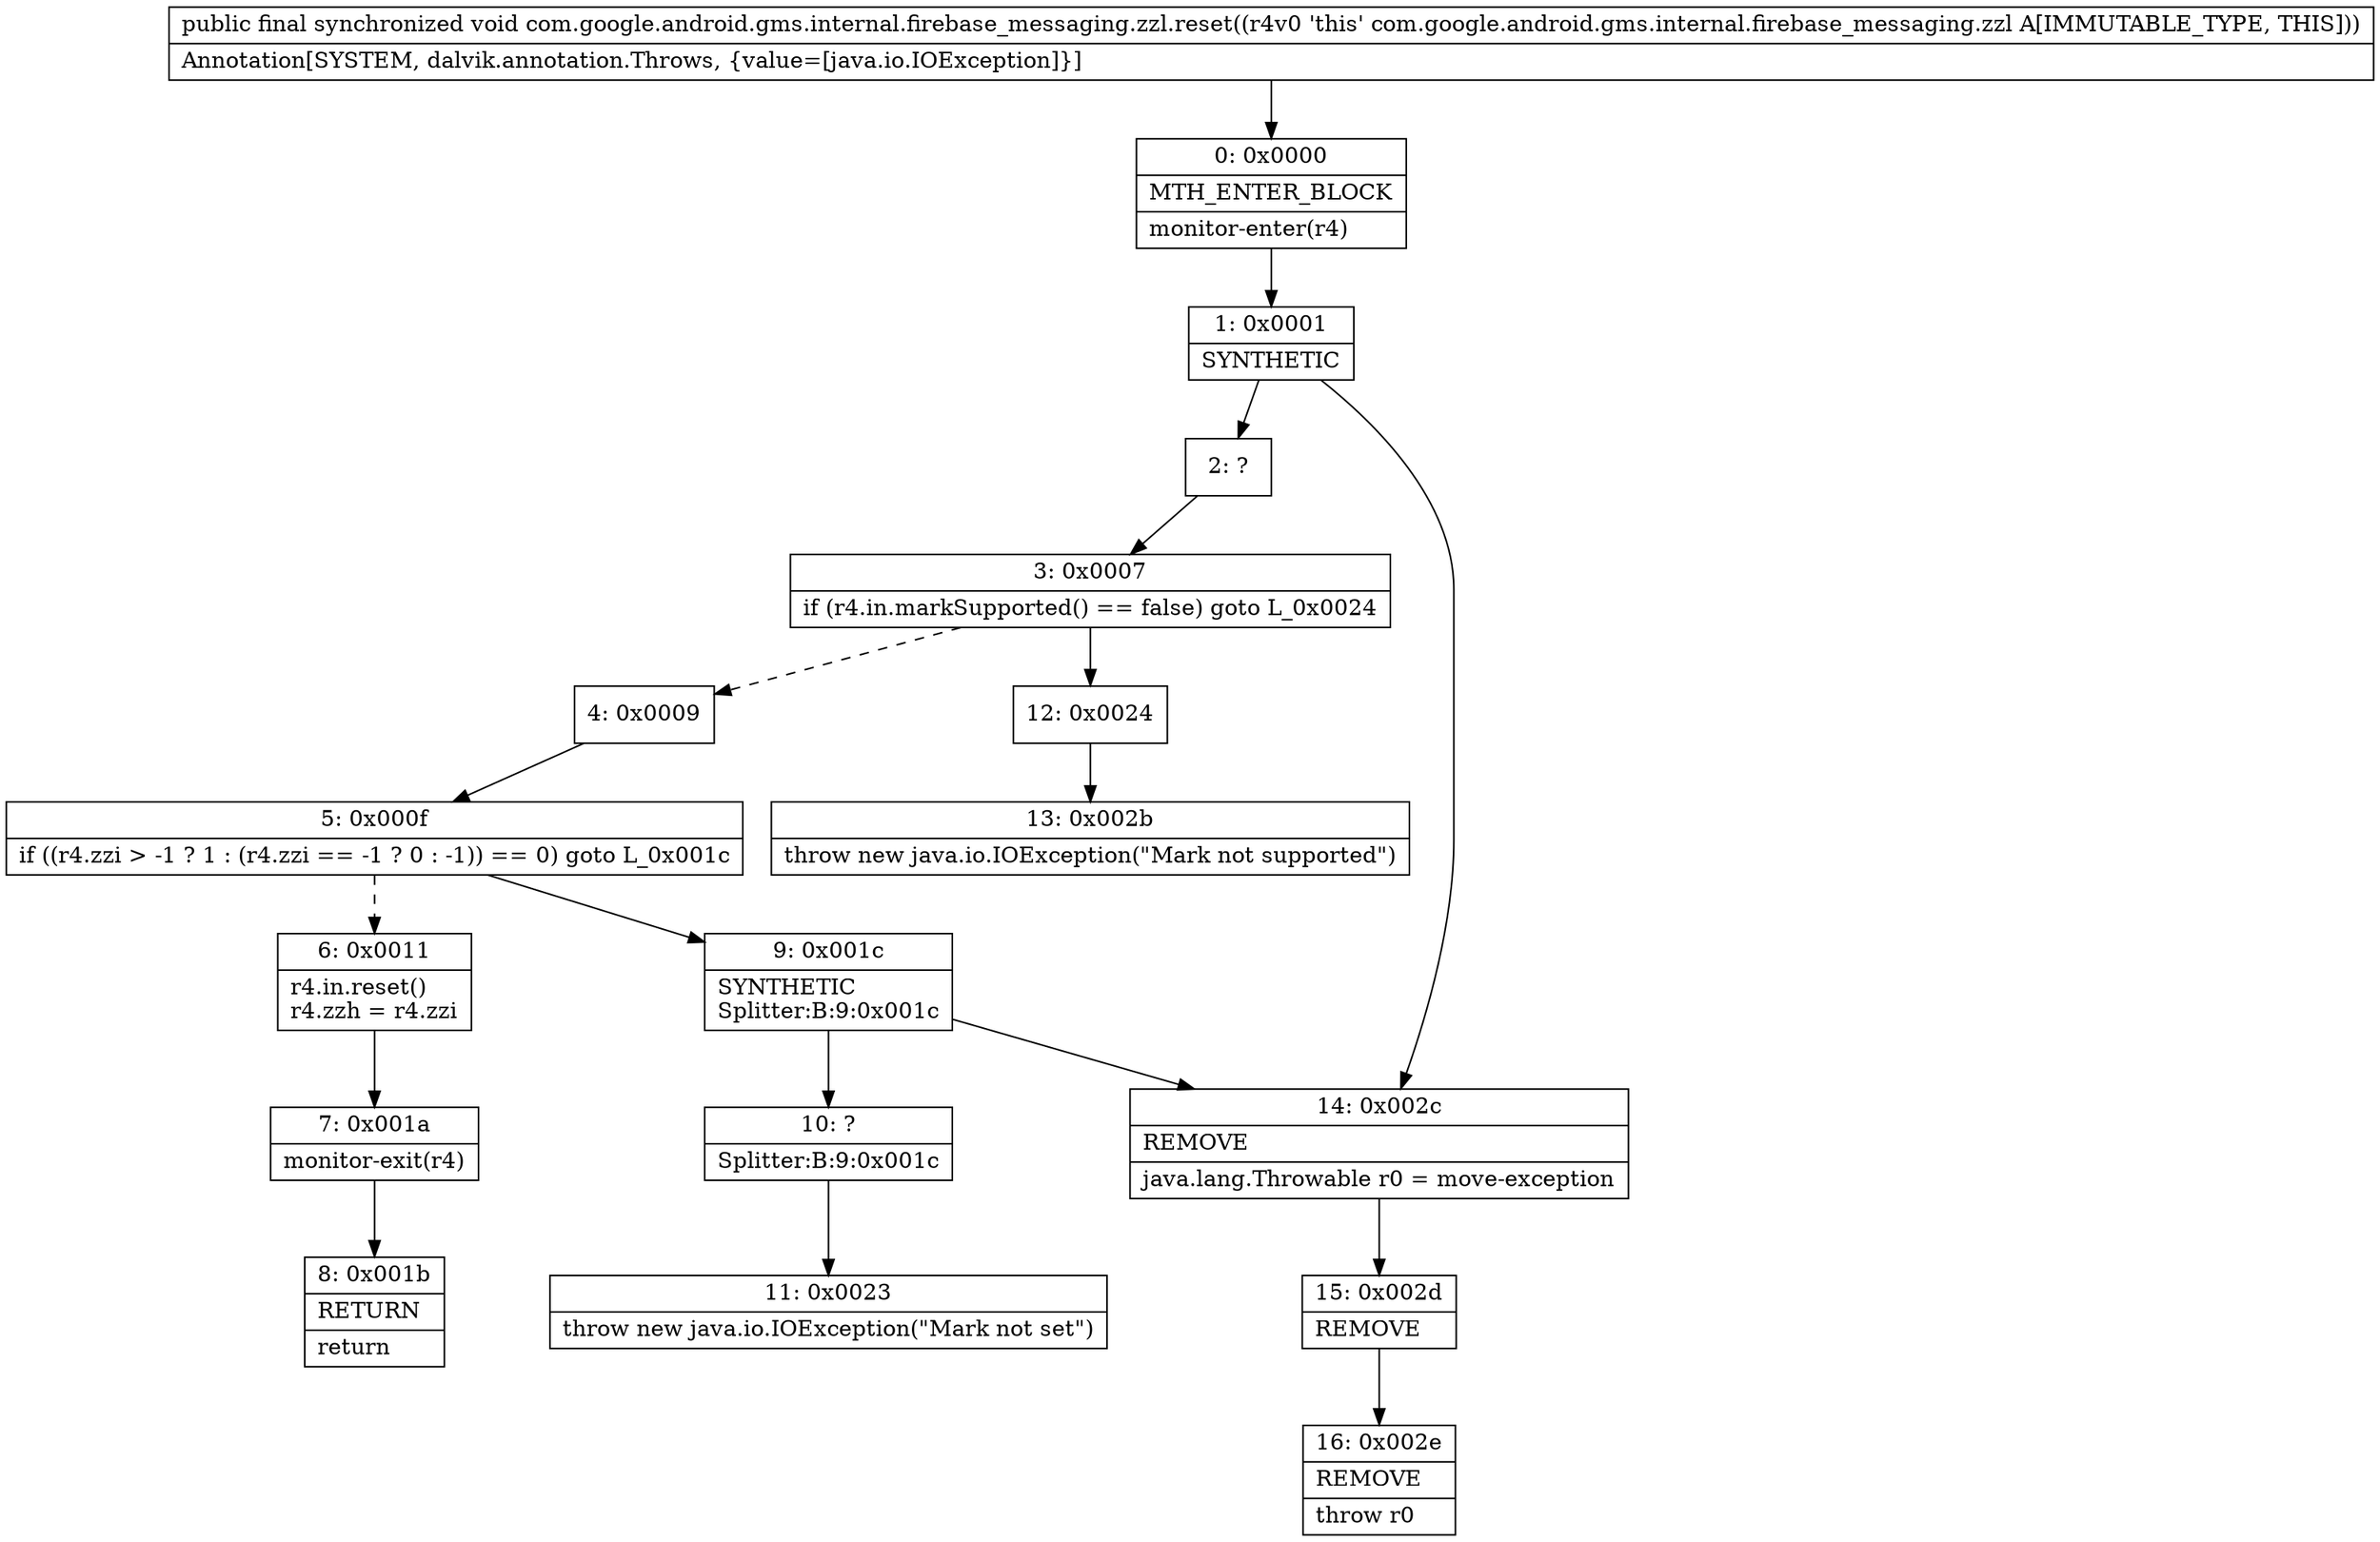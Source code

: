 digraph "CFG forcom.google.android.gms.internal.firebase_messaging.zzl.reset()V" {
Node_0 [shape=record,label="{0\:\ 0x0000|MTH_ENTER_BLOCK\l|monitor\-enter(r4)\l}"];
Node_1 [shape=record,label="{1\:\ 0x0001|SYNTHETIC\l}"];
Node_2 [shape=record,label="{2\:\ ?}"];
Node_3 [shape=record,label="{3\:\ 0x0007|if (r4.in.markSupported() == false) goto L_0x0024\l}"];
Node_4 [shape=record,label="{4\:\ 0x0009}"];
Node_5 [shape=record,label="{5\:\ 0x000f|if ((r4.zzi \> \-1 ? 1 : (r4.zzi == \-1 ? 0 : \-1)) == 0) goto L_0x001c\l}"];
Node_6 [shape=record,label="{6\:\ 0x0011|r4.in.reset()\lr4.zzh = r4.zzi\l}"];
Node_7 [shape=record,label="{7\:\ 0x001a|monitor\-exit(r4)\l}"];
Node_8 [shape=record,label="{8\:\ 0x001b|RETURN\l|return\l}"];
Node_9 [shape=record,label="{9\:\ 0x001c|SYNTHETIC\lSplitter:B:9:0x001c\l}"];
Node_10 [shape=record,label="{10\:\ ?|Splitter:B:9:0x001c\l}"];
Node_11 [shape=record,label="{11\:\ 0x0023|throw new java.io.IOException(\"Mark not set\")\l}"];
Node_12 [shape=record,label="{12\:\ 0x0024}"];
Node_13 [shape=record,label="{13\:\ 0x002b|throw new java.io.IOException(\"Mark not supported\")\l}"];
Node_14 [shape=record,label="{14\:\ 0x002c|REMOVE\l|java.lang.Throwable r0 = move\-exception\l}"];
Node_15 [shape=record,label="{15\:\ 0x002d|REMOVE\l}"];
Node_16 [shape=record,label="{16\:\ 0x002e|REMOVE\l|throw r0\l}"];
MethodNode[shape=record,label="{public final synchronized void com.google.android.gms.internal.firebase_messaging.zzl.reset((r4v0 'this' com.google.android.gms.internal.firebase_messaging.zzl A[IMMUTABLE_TYPE, THIS]))  | Annotation[SYSTEM, dalvik.annotation.Throws, \{value=[java.io.IOException]\}]\l}"];
MethodNode -> Node_0;
Node_0 -> Node_1;
Node_1 -> Node_2;
Node_1 -> Node_14;
Node_2 -> Node_3;
Node_3 -> Node_4[style=dashed];
Node_3 -> Node_12;
Node_4 -> Node_5;
Node_5 -> Node_6[style=dashed];
Node_5 -> Node_9;
Node_6 -> Node_7;
Node_7 -> Node_8;
Node_9 -> Node_10;
Node_9 -> Node_14;
Node_10 -> Node_11;
Node_12 -> Node_13;
Node_14 -> Node_15;
Node_15 -> Node_16;
}

